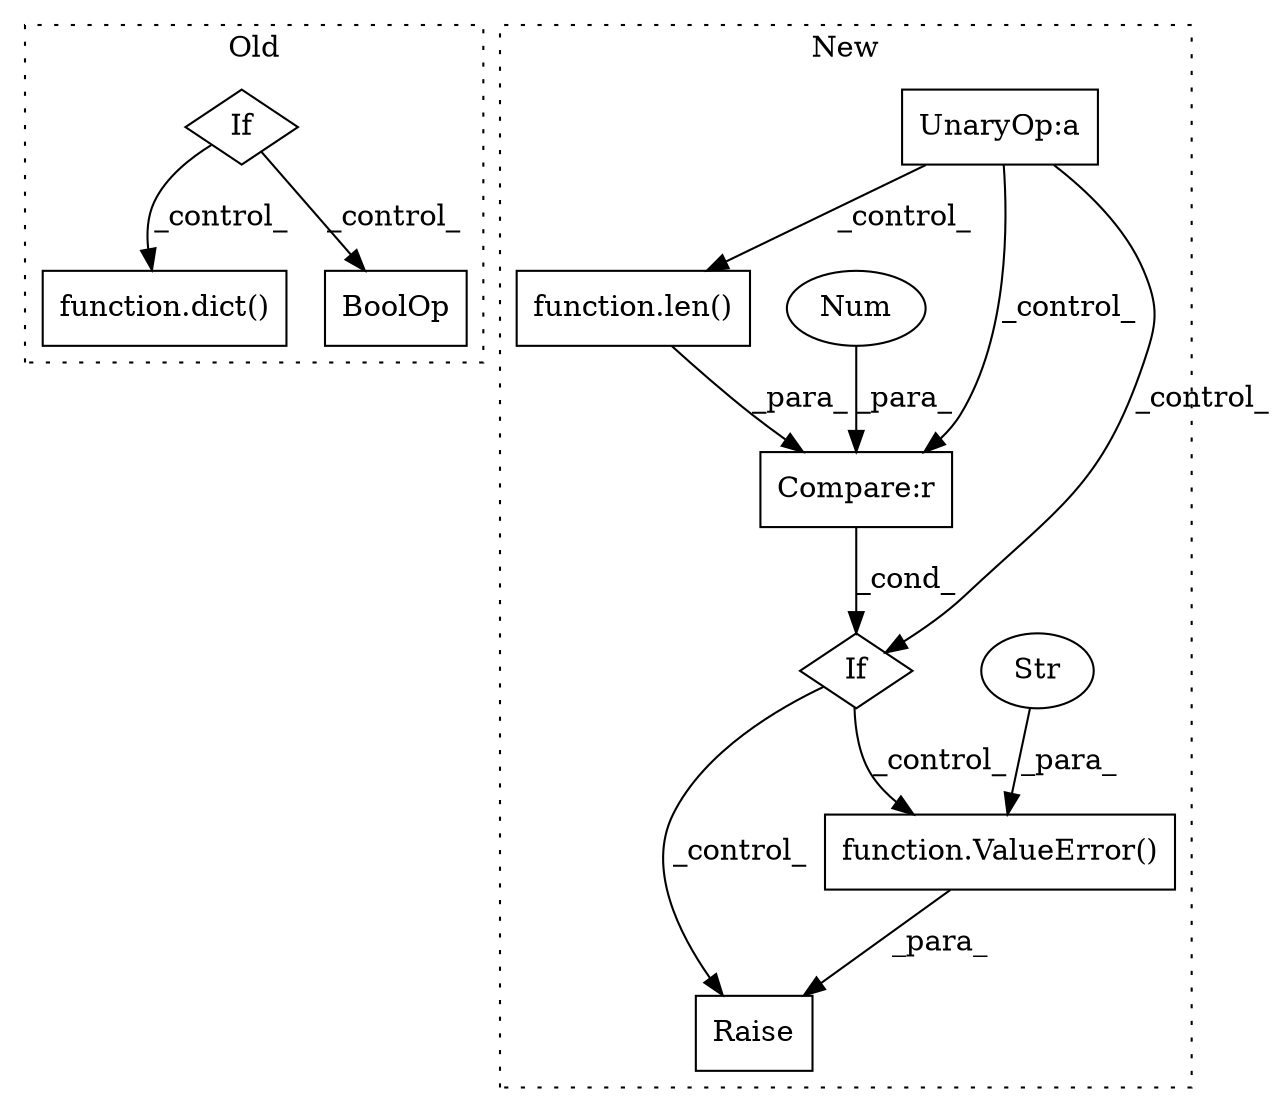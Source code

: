 digraph G {
subgraph cluster0 {
1 [label="function.dict()" a="75" s="1621,1658" l="5,1" shape="box"];
6 [label="If" a="96" s="1566" l="3" shape="diamond"];
11 [label="BoolOp" a="72" s="1841" l="58" shape="box"];
label = "Old";
style="dotted";
}
subgraph cluster1 {
2 [label="function.ValueError()" a="75" s="2315,2415" l="11,1" shape="box"];
3 [label="Raise" a="91" s="2309" l="6" shape="box"];
4 [label="Str" a="66" s="2326" l="89" shape="ellipse"];
5 [label="function.len()" a="75" s="2243,2256" l="4,1" shape="box"];
7 [label="If" a="96" s="2235" l="3" shape="diamond"];
8 [label="UnaryOp:a" a="61" s="2038" l="42" shape="box"];
9 [label="Compare:r" a="40" s="2238" l="57" shape="box"];
10 [label="Num" a="76" s="2294" l="1" shape="ellipse"];
label = "New";
style="dotted";
}
2 -> 3 [label="_para_"];
4 -> 2 [label="_para_"];
5 -> 9 [label="_para_"];
6 -> 1 [label="_control_"];
6 -> 11 [label="_control_"];
7 -> 2 [label="_control_"];
7 -> 3 [label="_control_"];
8 -> 9 [label="_control_"];
8 -> 7 [label="_control_"];
8 -> 5 [label="_control_"];
9 -> 7 [label="_cond_"];
10 -> 9 [label="_para_"];
}